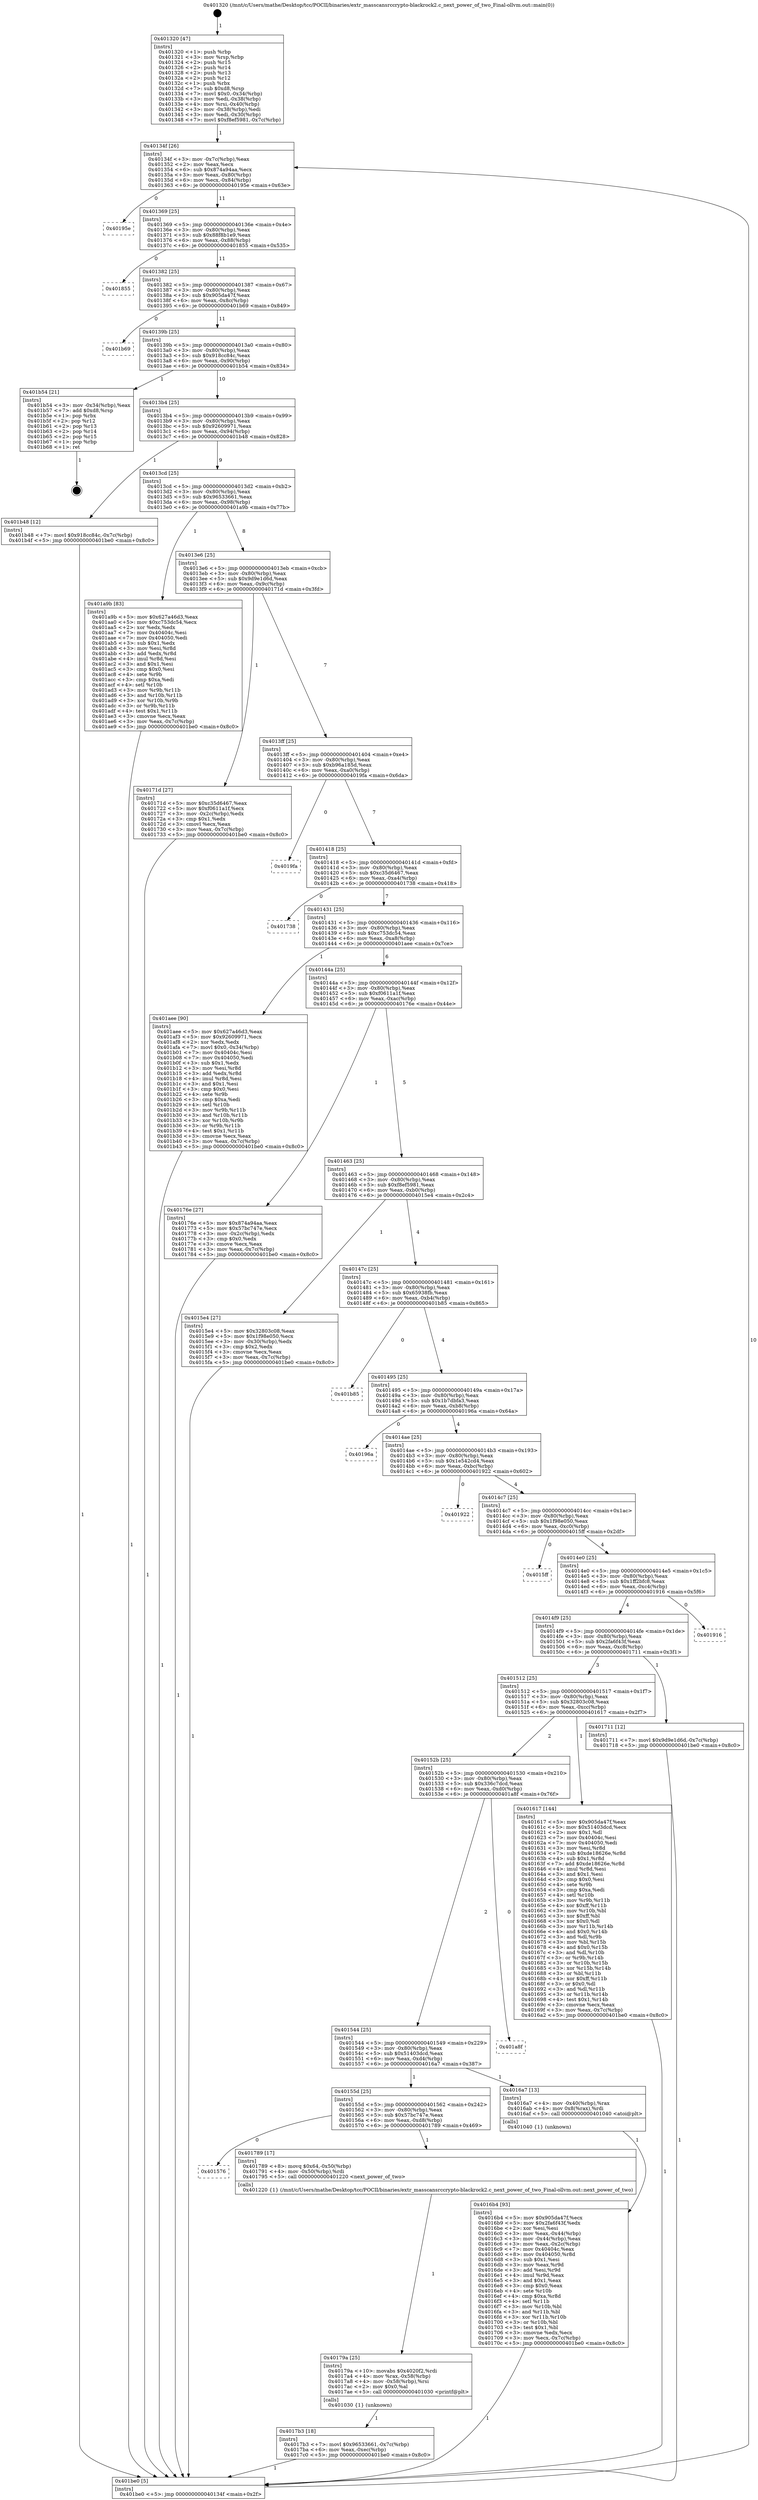 digraph "0x401320" {
  label = "0x401320 (/mnt/c/Users/mathe/Desktop/tcc/POCII/binaries/extr_masscansrccrypto-blackrock2.c_next_power_of_two_Final-ollvm.out::main(0))"
  labelloc = "t"
  node[shape=record]

  Entry [label="",width=0.3,height=0.3,shape=circle,fillcolor=black,style=filled]
  "0x40134f" [label="{
     0x40134f [26]\l
     | [instrs]\l
     &nbsp;&nbsp;0x40134f \<+3\>: mov -0x7c(%rbp),%eax\l
     &nbsp;&nbsp;0x401352 \<+2\>: mov %eax,%ecx\l
     &nbsp;&nbsp;0x401354 \<+6\>: sub $0x874a94aa,%ecx\l
     &nbsp;&nbsp;0x40135a \<+3\>: mov %eax,-0x80(%rbp)\l
     &nbsp;&nbsp;0x40135d \<+6\>: mov %ecx,-0x84(%rbp)\l
     &nbsp;&nbsp;0x401363 \<+6\>: je 000000000040195e \<main+0x63e\>\l
  }"]
  "0x40195e" [label="{
     0x40195e\l
  }", style=dashed]
  "0x401369" [label="{
     0x401369 [25]\l
     | [instrs]\l
     &nbsp;&nbsp;0x401369 \<+5\>: jmp 000000000040136e \<main+0x4e\>\l
     &nbsp;&nbsp;0x40136e \<+3\>: mov -0x80(%rbp),%eax\l
     &nbsp;&nbsp;0x401371 \<+5\>: sub $0x88f8b1e9,%eax\l
     &nbsp;&nbsp;0x401376 \<+6\>: mov %eax,-0x88(%rbp)\l
     &nbsp;&nbsp;0x40137c \<+6\>: je 0000000000401855 \<main+0x535\>\l
  }"]
  Exit [label="",width=0.3,height=0.3,shape=circle,fillcolor=black,style=filled,peripheries=2]
  "0x401855" [label="{
     0x401855\l
  }", style=dashed]
  "0x401382" [label="{
     0x401382 [25]\l
     | [instrs]\l
     &nbsp;&nbsp;0x401382 \<+5\>: jmp 0000000000401387 \<main+0x67\>\l
     &nbsp;&nbsp;0x401387 \<+3\>: mov -0x80(%rbp),%eax\l
     &nbsp;&nbsp;0x40138a \<+5\>: sub $0x905da47f,%eax\l
     &nbsp;&nbsp;0x40138f \<+6\>: mov %eax,-0x8c(%rbp)\l
     &nbsp;&nbsp;0x401395 \<+6\>: je 0000000000401b69 \<main+0x849\>\l
  }"]
  "0x4017b3" [label="{
     0x4017b3 [18]\l
     | [instrs]\l
     &nbsp;&nbsp;0x4017b3 \<+7\>: movl $0x96533661,-0x7c(%rbp)\l
     &nbsp;&nbsp;0x4017ba \<+6\>: mov %eax,-0xec(%rbp)\l
     &nbsp;&nbsp;0x4017c0 \<+5\>: jmp 0000000000401be0 \<main+0x8c0\>\l
  }"]
  "0x401b69" [label="{
     0x401b69\l
  }", style=dashed]
  "0x40139b" [label="{
     0x40139b [25]\l
     | [instrs]\l
     &nbsp;&nbsp;0x40139b \<+5\>: jmp 00000000004013a0 \<main+0x80\>\l
     &nbsp;&nbsp;0x4013a0 \<+3\>: mov -0x80(%rbp),%eax\l
     &nbsp;&nbsp;0x4013a3 \<+5\>: sub $0x918cc84c,%eax\l
     &nbsp;&nbsp;0x4013a8 \<+6\>: mov %eax,-0x90(%rbp)\l
     &nbsp;&nbsp;0x4013ae \<+6\>: je 0000000000401b54 \<main+0x834\>\l
  }"]
  "0x40179a" [label="{
     0x40179a [25]\l
     | [instrs]\l
     &nbsp;&nbsp;0x40179a \<+10\>: movabs $0x4020f2,%rdi\l
     &nbsp;&nbsp;0x4017a4 \<+4\>: mov %rax,-0x58(%rbp)\l
     &nbsp;&nbsp;0x4017a8 \<+4\>: mov -0x58(%rbp),%rsi\l
     &nbsp;&nbsp;0x4017ac \<+2\>: mov $0x0,%al\l
     &nbsp;&nbsp;0x4017ae \<+5\>: call 0000000000401030 \<printf@plt\>\l
     | [calls]\l
     &nbsp;&nbsp;0x401030 \{1\} (unknown)\l
  }"]
  "0x401b54" [label="{
     0x401b54 [21]\l
     | [instrs]\l
     &nbsp;&nbsp;0x401b54 \<+3\>: mov -0x34(%rbp),%eax\l
     &nbsp;&nbsp;0x401b57 \<+7\>: add $0xd8,%rsp\l
     &nbsp;&nbsp;0x401b5e \<+1\>: pop %rbx\l
     &nbsp;&nbsp;0x401b5f \<+2\>: pop %r12\l
     &nbsp;&nbsp;0x401b61 \<+2\>: pop %r13\l
     &nbsp;&nbsp;0x401b63 \<+2\>: pop %r14\l
     &nbsp;&nbsp;0x401b65 \<+2\>: pop %r15\l
     &nbsp;&nbsp;0x401b67 \<+1\>: pop %rbp\l
     &nbsp;&nbsp;0x401b68 \<+1\>: ret\l
  }"]
  "0x4013b4" [label="{
     0x4013b4 [25]\l
     | [instrs]\l
     &nbsp;&nbsp;0x4013b4 \<+5\>: jmp 00000000004013b9 \<main+0x99\>\l
     &nbsp;&nbsp;0x4013b9 \<+3\>: mov -0x80(%rbp),%eax\l
     &nbsp;&nbsp;0x4013bc \<+5\>: sub $0x92609971,%eax\l
     &nbsp;&nbsp;0x4013c1 \<+6\>: mov %eax,-0x94(%rbp)\l
     &nbsp;&nbsp;0x4013c7 \<+6\>: je 0000000000401b48 \<main+0x828\>\l
  }"]
  "0x401576" [label="{
     0x401576\l
  }", style=dashed]
  "0x401b48" [label="{
     0x401b48 [12]\l
     | [instrs]\l
     &nbsp;&nbsp;0x401b48 \<+7\>: movl $0x918cc84c,-0x7c(%rbp)\l
     &nbsp;&nbsp;0x401b4f \<+5\>: jmp 0000000000401be0 \<main+0x8c0\>\l
  }"]
  "0x4013cd" [label="{
     0x4013cd [25]\l
     | [instrs]\l
     &nbsp;&nbsp;0x4013cd \<+5\>: jmp 00000000004013d2 \<main+0xb2\>\l
     &nbsp;&nbsp;0x4013d2 \<+3\>: mov -0x80(%rbp),%eax\l
     &nbsp;&nbsp;0x4013d5 \<+5\>: sub $0x96533661,%eax\l
     &nbsp;&nbsp;0x4013da \<+6\>: mov %eax,-0x98(%rbp)\l
     &nbsp;&nbsp;0x4013e0 \<+6\>: je 0000000000401a9b \<main+0x77b\>\l
  }"]
  "0x401789" [label="{
     0x401789 [17]\l
     | [instrs]\l
     &nbsp;&nbsp;0x401789 \<+8\>: movq $0x64,-0x50(%rbp)\l
     &nbsp;&nbsp;0x401791 \<+4\>: mov -0x50(%rbp),%rdi\l
     &nbsp;&nbsp;0x401795 \<+5\>: call 0000000000401220 \<next_power_of_two\>\l
     | [calls]\l
     &nbsp;&nbsp;0x401220 \{1\} (/mnt/c/Users/mathe/Desktop/tcc/POCII/binaries/extr_masscansrccrypto-blackrock2.c_next_power_of_two_Final-ollvm.out::next_power_of_two)\l
  }"]
  "0x401a9b" [label="{
     0x401a9b [83]\l
     | [instrs]\l
     &nbsp;&nbsp;0x401a9b \<+5\>: mov $0x627a46d3,%eax\l
     &nbsp;&nbsp;0x401aa0 \<+5\>: mov $0xc753dc54,%ecx\l
     &nbsp;&nbsp;0x401aa5 \<+2\>: xor %edx,%edx\l
     &nbsp;&nbsp;0x401aa7 \<+7\>: mov 0x40404c,%esi\l
     &nbsp;&nbsp;0x401aae \<+7\>: mov 0x404050,%edi\l
     &nbsp;&nbsp;0x401ab5 \<+3\>: sub $0x1,%edx\l
     &nbsp;&nbsp;0x401ab8 \<+3\>: mov %esi,%r8d\l
     &nbsp;&nbsp;0x401abb \<+3\>: add %edx,%r8d\l
     &nbsp;&nbsp;0x401abe \<+4\>: imul %r8d,%esi\l
     &nbsp;&nbsp;0x401ac2 \<+3\>: and $0x1,%esi\l
     &nbsp;&nbsp;0x401ac5 \<+3\>: cmp $0x0,%esi\l
     &nbsp;&nbsp;0x401ac8 \<+4\>: sete %r9b\l
     &nbsp;&nbsp;0x401acc \<+3\>: cmp $0xa,%edi\l
     &nbsp;&nbsp;0x401acf \<+4\>: setl %r10b\l
     &nbsp;&nbsp;0x401ad3 \<+3\>: mov %r9b,%r11b\l
     &nbsp;&nbsp;0x401ad6 \<+3\>: and %r10b,%r11b\l
     &nbsp;&nbsp;0x401ad9 \<+3\>: xor %r10b,%r9b\l
     &nbsp;&nbsp;0x401adc \<+3\>: or %r9b,%r11b\l
     &nbsp;&nbsp;0x401adf \<+4\>: test $0x1,%r11b\l
     &nbsp;&nbsp;0x401ae3 \<+3\>: cmovne %ecx,%eax\l
     &nbsp;&nbsp;0x401ae6 \<+3\>: mov %eax,-0x7c(%rbp)\l
     &nbsp;&nbsp;0x401ae9 \<+5\>: jmp 0000000000401be0 \<main+0x8c0\>\l
  }"]
  "0x4013e6" [label="{
     0x4013e6 [25]\l
     | [instrs]\l
     &nbsp;&nbsp;0x4013e6 \<+5\>: jmp 00000000004013eb \<main+0xcb\>\l
     &nbsp;&nbsp;0x4013eb \<+3\>: mov -0x80(%rbp),%eax\l
     &nbsp;&nbsp;0x4013ee \<+5\>: sub $0x9d9e1d6d,%eax\l
     &nbsp;&nbsp;0x4013f3 \<+6\>: mov %eax,-0x9c(%rbp)\l
     &nbsp;&nbsp;0x4013f9 \<+6\>: je 000000000040171d \<main+0x3fd\>\l
  }"]
  "0x4016b4" [label="{
     0x4016b4 [93]\l
     | [instrs]\l
     &nbsp;&nbsp;0x4016b4 \<+5\>: mov $0x905da47f,%ecx\l
     &nbsp;&nbsp;0x4016b9 \<+5\>: mov $0x2fa6f43f,%edx\l
     &nbsp;&nbsp;0x4016be \<+2\>: xor %esi,%esi\l
     &nbsp;&nbsp;0x4016c0 \<+3\>: mov %eax,-0x44(%rbp)\l
     &nbsp;&nbsp;0x4016c3 \<+3\>: mov -0x44(%rbp),%eax\l
     &nbsp;&nbsp;0x4016c6 \<+3\>: mov %eax,-0x2c(%rbp)\l
     &nbsp;&nbsp;0x4016c9 \<+7\>: mov 0x40404c,%eax\l
     &nbsp;&nbsp;0x4016d0 \<+8\>: mov 0x404050,%r8d\l
     &nbsp;&nbsp;0x4016d8 \<+3\>: sub $0x1,%esi\l
     &nbsp;&nbsp;0x4016db \<+3\>: mov %eax,%r9d\l
     &nbsp;&nbsp;0x4016de \<+3\>: add %esi,%r9d\l
     &nbsp;&nbsp;0x4016e1 \<+4\>: imul %r9d,%eax\l
     &nbsp;&nbsp;0x4016e5 \<+3\>: and $0x1,%eax\l
     &nbsp;&nbsp;0x4016e8 \<+3\>: cmp $0x0,%eax\l
     &nbsp;&nbsp;0x4016eb \<+4\>: sete %r10b\l
     &nbsp;&nbsp;0x4016ef \<+4\>: cmp $0xa,%r8d\l
     &nbsp;&nbsp;0x4016f3 \<+4\>: setl %r11b\l
     &nbsp;&nbsp;0x4016f7 \<+3\>: mov %r10b,%bl\l
     &nbsp;&nbsp;0x4016fa \<+3\>: and %r11b,%bl\l
     &nbsp;&nbsp;0x4016fd \<+3\>: xor %r11b,%r10b\l
     &nbsp;&nbsp;0x401700 \<+3\>: or %r10b,%bl\l
     &nbsp;&nbsp;0x401703 \<+3\>: test $0x1,%bl\l
     &nbsp;&nbsp;0x401706 \<+3\>: cmovne %edx,%ecx\l
     &nbsp;&nbsp;0x401709 \<+3\>: mov %ecx,-0x7c(%rbp)\l
     &nbsp;&nbsp;0x40170c \<+5\>: jmp 0000000000401be0 \<main+0x8c0\>\l
  }"]
  "0x40171d" [label="{
     0x40171d [27]\l
     | [instrs]\l
     &nbsp;&nbsp;0x40171d \<+5\>: mov $0xc35d6467,%eax\l
     &nbsp;&nbsp;0x401722 \<+5\>: mov $0xf0611a1f,%ecx\l
     &nbsp;&nbsp;0x401727 \<+3\>: mov -0x2c(%rbp),%edx\l
     &nbsp;&nbsp;0x40172a \<+3\>: cmp $0x1,%edx\l
     &nbsp;&nbsp;0x40172d \<+3\>: cmovl %ecx,%eax\l
     &nbsp;&nbsp;0x401730 \<+3\>: mov %eax,-0x7c(%rbp)\l
     &nbsp;&nbsp;0x401733 \<+5\>: jmp 0000000000401be0 \<main+0x8c0\>\l
  }"]
  "0x4013ff" [label="{
     0x4013ff [25]\l
     | [instrs]\l
     &nbsp;&nbsp;0x4013ff \<+5\>: jmp 0000000000401404 \<main+0xe4\>\l
     &nbsp;&nbsp;0x401404 \<+3\>: mov -0x80(%rbp),%eax\l
     &nbsp;&nbsp;0x401407 \<+5\>: sub $0xb96a185d,%eax\l
     &nbsp;&nbsp;0x40140c \<+6\>: mov %eax,-0xa0(%rbp)\l
     &nbsp;&nbsp;0x401412 \<+6\>: je 00000000004019fa \<main+0x6da\>\l
  }"]
  "0x40155d" [label="{
     0x40155d [25]\l
     | [instrs]\l
     &nbsp;&nbsp;0x40155d \<+5\>: jmp 0000000000401562 \<main+0x242\>\l
     &nbsp;&nbsp;0x401562 \<+3\>: mov -0x80(%rbp),%eax\l
     &nbsp;&nbsp;0x401565 \<+5\>: sub $0x57bc747e,%eax\l
     &nbsp;&nbsp;0x40156a \<+6\>: mov %eax,-0xd8(%rbp)\l
     &nbsp;&nbsp;0x401570 \<+6\>: je 0000000000401789 \<main+0x469\>\l
  }"]
  "0x4019fa" [label="{
     0x4019fa\l
  }", style=dashed]
  "0x401418" [label="{
     0x401418 [25]\l
     | [instrs]\l
     &nbsp;&nbsp;0x401418 \<+5\>: jmp 000000000040141d \<main+0xfd\>\l
     &nbsp;&nbsp;0x40141d \<+3\>: mov -0x80(%rbp),%eax\l
     &nbsp;&nbsp;0x401420 \<+5\>: sub $0xc35d6467,%eax\l
     &nbsp;&nbsp;0x401425 \<+6\>: mov %eax,-0xa4(%rbp)\l
     &nbsp;&nbsp;0x40142b \<+6\>: je 0000000000401738 \<main+0x418\>\l
  }"]
  "0x4016a7" [label="{
     0x4016a7 [13]\l
     | [instrs]\l
     &nbsp;&nbsp;0x4016a7 \<+4\>: mov -0x40(%rbp),%rax\l
     &nbsp;&nbsp;0x4016ab \<+4\>: mov 0x8(%rax),%rdi\l
     &nbsp;&nbsp;0x4016af \<+5\>: call 0000000000401040 \<atoi@plt\>\l
     | [calls]\l
     &nbsp;&nbsp;0x401040 \{1\} (unknown)\l
  }"]
  "0x401738" [label="{
     0x401738\l
  }", style=dashed]
  "0x401431" [label="{
     0x401431 [25]\l
     | [instrs]\l
     &nbsp;&nbsp;0x401431 \<+5\>: jmp 0000000000401436 \<main+0x116\>\l
     &nbsp;&nbsp;0x401436 \<+3\>: mov -0x80(%rbp),%eax\l
     &nbsp;&nbsp;0x401439 \<+5\>: sub $0xc753dc54,%eax\l
     &nbsp;&nbsp;0x40143e \<+6\>: mov %eax,-0xa8(%rbp)\l
     &nbsp;&nbsp;0x401444 \<+6\>: je 0000000000401aee \<main+0x7ce\>\l
  }"]
  "0x401544" [label="{
     0x401544 [25]\l
     | [instrs]\l
     &nbsp;&nbsp;0x401544 \<+5\>: jmp 0000000000401549 \<main+0x229\>\l
     &nbsp;&nbsp;0x401549 \<+3\>: mov -0x80(%rbp),%eax\l
     &nbsp;&nbsp;0x40154c \<+5\>: sub $0x51403dcd,%eax\l
     &nbsp;&nbsp;0x401551 \<+6\>: mov %eax,-0xd4(%rbp)\l
     &nbsp;&nbsp;0x401557 \<+6\>: je 00000000004016a7 \<main+0x387\>\l
  }"]
  "0x401aee" [label="{
     0x401aee [90]\l
     | [instrs]\l
     &nbsp;&nbsp;0x401aee \<+5\>: mov $0x627a46d3,%eax\l
     &nbsp;&nbsp;0x401af3 \<+5\>: mov $0x92609971,%ecx\l
     &nbsp;&nbsp;0x401af8 \<+2\>: xor %edx,%edx\l
     &nbsp;&nbsp;0x401afa \<+7\>: movl $0x0,-0x34(%rbp)\l
     &nbsp;&nbsp;0x401b01 \<+7\>: mov 0x40404c,%esi\l
     &nbsp;&nbsp;0x401b08 \<+7\>: mov 0x404050,%edi\l
     &nbsp;&nbsp;0x401b0f \<+3\>: sub $0x1,%edx\l
     &nbsp;&nbsp;0x401b12 \<+3\>: mov %esi,%r8d\l
     &nbsp;&nbsp;0x401b15 \<+3\>: add %edx,%r8d\l
     &nbsp;&nbsp;0x401b18 \<+4\>: imul %r8d,%esi\l
     &nbsp;&nbsp;0x401b1c \<+3\>: and $0x1,%esi\l
     &nbsp;&nbsp;0x401b1f \<+3\>: cmp $0x0,%esi\l
     &nbsp;&nbsp;0x401b22 \<+4\>: sete %r9b\l
     &nbsp;&nbsp;0x401b26 \<+3\>: cmp $0xa,%edi\l
     &nbsp;&nbsp;0x401b29 \<+4\>: setl %r10b\l
     &nbsp;&nbsp;0x401b2d \<+3\>: mov %r9b,%r11b\l
     &nbsp;&nbsp;0x401b30 \<+3\>: and %r10b,%r11b\l
     &nbsp;&nbsp;0x401b33 \<+3\>: xor %r10b,%r9b\l
     &nbsp;&nbsp;0x401b36 \<+3\>: or %r9b,%r11b\l
     &nbsp;&nbsp;0x401b39 \<+4\>: test $0x1,%r11b\l
     &nbsp;&nbsp;0x401b3d \<+3\>: cmovne %ecx,%eax\l
     &nbsp;&nbsp;0x401b40 \<+3\>: mov %eax,-0x7c(%rbp)\l
     &nbsp;&nbsp;0x401b43 \<+5\>: jmp 0000000000401be0 \<main+0x8c0\>\l
  }"]
  "0x40144a" [label="{
     0x40144a [25]\l
     | [instrs]\l
     &nbsp;&nbsp;0x40144a \<+5\>: jmp 000000000040144f \<main+0x12f\>\l
     &nbsp;&nbsp;0x40144f \<+3\>: mov -0x80(%rbp),%eax\l
     &nbsp;&nbsp;0x401452 \<+5\>: sub $0xf0611a1f,%eax\l
     &nbsp;&nbsp;0x401457 \<+6\>: mov %eax,-0xac(%rbp)\l
     &nbsp;&nbsp;0x40145d \<+6\>: je 000000000040176e \<main+0x44e\>\l
  }"]
  "0x401a8f" [label="{
     0x401a8f\l
  }", style=dashed]
  "0x40176e" [label="{
     0x40176e [27]\l
     | [instrs]\l
     &nbsp;&nbsp;0x40176e \<+5\>: mov $0x874a94aa,%eax\l
     &nbsp;&nbsp;0x401773 \<+5\>: mov $0x57bc747e,%ecx\l
     &nbsp;&nbsp;0x401778 \<+3\>: mov -0x2c(%rbp),%edx\l
     &nbsp;&nbsp;0x40177b \<+3\>: cmp $0x0,%edx\l
     &nbsp;&nbsp;0x40177e \<+3\>: cmove %ecx,%eax\l
     &nbsp;&nbsp;0x401781 \<+3\>: mov %eax,-0x7c(%rbp)\l
     &nbsp;&nbsp;0x401784 \<+5\>: jmp 0000000000401be0 \<main+0x8c0\>\l
  }"]
  "0x401463" [label="{
     0x401463 [25]\l
     | [instrs]\l
     &nbsp;&nbsp;0x401463 \<+5\>: jmp 0000000000401468 \<main+0x148\>\l
     &nbsp;&nbsp;0x401468 \<+3\>: mov -0x80(%rbp),%eax\l
     &nbsp;&nbsp;0x40146b \<+5\>: sub $0xf8ef5981,%eax\l
     &nbsp;&nbsp;0x401470 \<+6\>: mov %eax,-0xb0(%rbp)\l
     &nbsp;&nbsp;0x401476 \<+6\>: je 00000000004015e4 \<main+0x2c4\>\l
  }"]
  "0x40152b" [label="{
     0x40152b [25]\l
     | [instrs]\l
     &nbsp;&nbsp;0x40152b \<+5\>: jmp 0000000000401530 \<main+0x210\>\l
     &nbsp;&nbsp;0x401530 \<+3\>: mov -0x80(%rbp),%eax\l
     &nbsp;&nbsp;0x401533 \<+5\>: sub $0x336c7dcd,%eax\l
     &nbsp;&nbsp;0x401538 \<+6\>: mov %eax,-0xd0(%rbp)\l
     &nbsp;&nbsp;0x40153e \<+6\>: je 0000000000401a8f \<main+0x76f\>\l
  }"]
  "0x4015e4" [label="{
     0x4015e4 [27]\l
     | [instrs]\l
     &nbsp;&nbsp;0x4015e4 \<+5\>: mov $0x32803c08,%eax\l
     &nbsp;&nbsp;0x4015e9 \<+5\>: mov $0x1f98e050,%ecx\l
     &nbsp;&nbsp;0x4015ee \<+3\>: mov -0x30(%rbp),%edx\l
     &nbsp;&nbsp;0x4015f1 \<+3\>: cmp $0x2,%edx\l
     &nbsp;&nbsp;0x4015f4 \<+3\>: cmovne %ecx,%eax\l
     &nbsp;&nbsp;0x4015f7 \<+3\>: mov %eax,-0x7c(%rbp)\l
     &nbsp;&nbsp;0x4015fa \<+5\>: jmp 0000000000401be0 \<main+0x8c0\>\l
  }"]
  "0x40147c" [label="{
     0x40147c [25]\l
     | [instrs]\l
     &nbsp;&nbsp;0x40147c \<+5\>: jmp 0000000000401481 \<main+0x161\>\l
     &nbsp;&nbsp;0x401481 \<+3\>: mov -0x80(%rbp),%eax\l
     &nbsp;&nbsp;0x401484 \<+5\>: sub $0x65938fb,%eax\l
     &nbsp;&nbsp;0x401489 \<+6\>: mov %eax,-0xb4(%rbp)\l
     &nbsp;&nbsp;0x40148f \<+6\>: je 0000000000401b85 \<main+0x865\>\l
  }"]
  "0x401be0" [label="{
     0x401be0 [5]\l
     | [instrs]\l
     &nbsp;&nbsp;0x401be0 \<+5\>: jmp 000000000040134f \<main+0x2f\>\l
  }"]
  "0x401320" [label="{
     0x401320 [47]\l
     | [instrs]\l
     &nbsp;&nbsp;0x401320 \<+1\>: push %rbp\l
     &nbsp;&nbsp;0x401321 \<+3\>: mov %rsp,%rbp\l
     &nbsp;&nbsp;0x401324 \<+2\>: push %r15\l
     &nbsp;&nbsp;0x401326 \<+2\>: push %r14\l
     &nbsp;&nbsp;0x401328 \<+2\>: push %r13\l
     &nbsp;&nbsp;0x40132a \<+2\>: push %r12\l
     &nbsp;&nbsp;0x40132c \<+1\>: push %rbx\l
     &nbsp;&nbsp;0x40132d \<+7\>: sub $0xd8,%rsp\l
     &nbsp;&nbsp;0x401334 \<+7\>: movl $0x0,-0x34(%rbp)\l
     &nbsp;&nbsp;0x40133b \<+3\>: mov %edi,-0x38(%rbp)\l
     &nbsp;&nbsp;0x40133e \<+4\>: mov %rsi,-0x40(%rbp)\l
     &nbsp;&nbsp;0x401342 \<+3\>: mov -0x38(%rbp),%edi\l
     &nbsp;&nbsp;0x401345 \<+3\>: mov %edi,-0x30(%rbp)\l
     &nbsp;&nbsp;0x401348 \<+7\>: movl $0xf8ef5981,-0x7c(%rbp)\l
  }"]
  "0x401617" [label="{
     0x401617 [144]\l
     | [instrs]\l
     &nbsp;&nbsp;0x401617 \<+5\>: mov $0x905da47f,%eax\l
     &nbsp;&nbsp;0x40161c \<+5\>: mov $0x51403dcd,%ecx\l
     &nbsp;&nbsp;0x401621 \<+2\>: mov $0x1,%dl\l
     &nbsp;&nbsp;0x401623 \<+7\>: mov 0x40404c,%esi\l
     &nbsp;&nbsp;0x40162a \<+7\>: mov 0x404050,%edi\l
     &nbsp;&nbsp;0x401631 \<+3\>: mov %esi,%r8d\l
     &nbsp;&nbsp;0x401634 \<+7\>: sub $0xde18626e,%r8d\l
     &nbsp;&nbsp;0x40163b \<+4\>: sub $0x1,%r8d\l
     &nbsp;&nbsp;0x40163f \<+7\>: add $0xde18626e,%r8d\l
     &nbsp;&nbsp;0x401646 \<+4\>: imul %r8d,%esi\l
     &nbsp;&nbsp;0x40164a \<+3\>: and $0x1,%esi\l
     &nbsp;&nbsp;0x40164d \<+3\>: cmp $0x0,%esi\l
     &nbsp;&nbsp;0x401650 \<+4\>: sete %r9b\l
     &nbsp;&nbsp;0x401654 \<+3\>: cmp $0xa,%edi\l
     &nbsp;&nbsp;0x401657 \<+4\>: setl %r10b\l
     &nbsp;&nbsp;0x40165b \<+3\>: mov %r9b,%r11b\l
     &nbsp;&nbsp;0x40165e \<+4\>: xor $0xff,%r11b\l
     &nbsp;&nbsp;0x401662 \<+3\>: mov %r10b,%bl\l
     &nbsp;&nbsp;0x401665 \<+3\>: xor $0xff,%bl\l
     &nbsp;&nbsp;0x401668 \<+3\>: xor $0x0,%dl\l
     &nbsp;&nbsp;0x40166b \<+3\>: mov %r11b,%r14b\l
     &nbsp;&nbsp;0x40166e \<+4\>: and $0x0,%r14b\l
     &nbsp;&nbsp;0x401672 \<+3\>: and %dl,%r9b\l
     &nbsp;&nbsp;0x401675 \<+3\>: mov %bl,%r15b\l
     &nbsp;&nbsp;0x401678 \<+4\>: and $0x0,%r15b\l
     &nbsp;&nbsp;0x40167c \<+3\>: and %dl,%r10b\l
     &nbsp;&nbsp;0x40167f \<+3\>: or %r9b,%r14b\l
     &nbsp;&nbsp;0x401682 \<+3\>: or %r10b,%r15b\l
     &nbsp;&nbsp;0x401685 \<+3\>: xor %r15b,%r14b\l
     &nbsp;&nbsp;0x401688 \<+3\>: or %bl,%r11b\l
     &nbsp;&nbsp;0x40168b \<+4\>: xor $0xff,%r11b\l
     &nbsp;&nbsp;0x40168f \<+3\>: or $0x0,%dl\l
     &nbsp;&nbsp;0x401692 \<+3\>: and %dl,%r11b\l
     &nbsp;&nbsp;0x401695 \<+3\>: or %r11b,%r14b\l
     &nbsp;&nbsp;0x401698 \<+4\>: test $0x1,%r14b\l
     &nbsp;&nbsp;0x40169c \<+3\>: cmovne %ecx,%eax\l
     &nbsp;&nbsp;0x40169f \<+3\>: mov %eax,-0x7c(%rbp)\l
     &nbsp;&nbsp;0x4016a2 \<+5\>: jmp 0000000000401be0 \<main+0x8c0\>\l
  }"]
  "0x401b85" [label="{
     0x401b85\l
  }", style=dashed]
  "0x401495" [label="{
     0x401495 [25]\l
     | [instrs]\l
     &nbsp;&nbsp;0x401495 \<+5\>: jmp 000000000040149a \<main+0x17a\>\l
     &nbsp;&nbsp;0x40149a \<+3\>: mov -0x80(%rbp),%eax\l
     &nbsp;&nbsp;0x40149d \<+5\>: sub $0x1b7dbfa3,%eax\l
     &nbsp;&nbsp;0x4014a2 \<+6\>: mov %eax,-0xb8(%rbp)\l
     &nbsp;&nbsp;0x4014a8 \<+6\>: je 000000000040196a \<main+0x64a\>\l
  }"]
  "0x401512" [label="{
     0x401512 [25]\l
     | [instrs]\l
     &nbsp;&nbsp;0x401512 \<+5\>: jmp 0000000000401517 \<main+0x1f7\>\l
     &nbsp;&nbsp;0x401517 \<+3\>: mov -0x80(%rbp),%eax\l
     &nbsp;&nbsp;0x40151a \<+5\>: sub $0x32803c08,%eax\l
     &nbsp;&nbsp;0x40151f \<+6\>: mov %eax,-0xcc(%rbp)\l
     &nbsp;&nbsp;0x401525 \<+6\>: je 0000000000401617 \<main+0x2f7\>\l
  }"]
  "0x40196a" [label="{
     0x40196a\l
  }", style=dashed]
  "0x4014ae" [label="{
     0x4014ae [25]\l
     | [instrs]\l
     &nbsp;&nbsp;0x4014ae \<+5\>: jmp 00000000004014b3 \<main+0x193\>\l
     &nbsp;&nbsp;0x4014b3 \<+3\>: mov -0x80(%rbp),%eax\l
     &nbsp;&nbsp;0x4014b6 \<+5\>: sub $0x1e542cd4,%eax\l
     &nbsp;&nbsp;0x4014bb \<+6\>: mov %eax,-0xbc(%rbp)\l
     &nbsp;&nbsp;0x4014c1 \<+6\>: je 0000000000401922 \<main+0x602\>\l
  }"]
  "0x401711" [label="{
     0x401711 [12]\l
     | [instrs]\l
     &nbsp;&nbsp;0x401711 \<+7\>: movl $0x9d9e1d6d,-0x7c(%rbp)\l
     &nbsp;&nbsp;0x401718 \<+5\>: jmp 0000000000401be0 \<main+0x8c0\>\l
  }"]
  "0x401922" [label="{
     0x401922\l
  }", style=dashed]
  "0x4014c7" [label="{
     0x4014c7 [25]\l
     | [instrs]\l
     &nbsp;&nbsp;0x4014c7 \<+5\>: jmp 00000000004014cc \<main+0x1ac\>\l
     &nbsp;&nbsp;0x4014cc \<+3\>: mov -0x80(%rbp),%eax\l
     &nbsp;&nbsp;0x4014cf \<+5\>: sub $0x1f98e050,%eax\l
     &nbsp;&nbsp;0x4014d4 \<+6\>: mov %eax,-0xc0(%rbp)\l
     &nbsp;&nbsp;0x4014da \<+6\>: je 00000000004015ff \<main+0x2df\>\l
  }"]
  "0x4014f9" [label="{
     0x4014f9 [25]\l
     | [instrs]\l
     &nbsp;&nbsp;0x4014f9 \<+5\>: jmp 00000000004014fe \<main+0x1de\>\l
     &nbsp;&nbsp;0x4014fe \<+3\>: mov -0x80(%rbp),%eax\l
     &nbsp;&nbsp;0x401501 \<+5\>: sub $0x2fa6f43f,%eax\l
     &nbsp;&nbsp;0x401506 \<+6\>: mov %eax,-0xc8(%rbp)\l
     &nbsp;&nbsp;0x40150c \<+6\>: je 0000000000401711 \<main+0x3f1\>\l
  }"]
  "0x4015ff" [label="{
     0x4015ff\l
  }", style=dashed]
  "0x4014e0" [label="{
     0x4014e0 [25]\l
     | [instrs]\l
     &nbsp;&nbsp;0x4014e0 \<+5\>: jmp 00000000004014e5 \<main+0x1c5\>\l
     &nbsp;&nbsp;0x4014e5 \<+3\>: mov -0x80(%rbp),%eax\l
     &nbsp;&nbsp;0x4014e8 \<+5\>: sub $0x1ff2bfc8,%eax\l
     &nbsp;&nbsp;0x4014ed \<+6\>: mov %eax,-0xc4(%rbp)\l
     &nbsp;&nbsp;0x4014f3 \<+6\>: je 0000000000401916 \<main+0x5f6\>\l
  }"]
  "0x401916" [label="{
     0x401916\l
  }", style=dashed]
  Entry -> "0x401320" [label=" 1"]
  "0x40134f" -> "0x40195e" [label=" 0"]
  "0x40134f" -> "0x401369" [label=" 11"]
  "0x401b54" -> Exit [label=" 1"]
  "0x401369" -> "0x401855" [label=" 0"]
  "0x401369" -> "0x401382" [label=" 11"]
  "0x401b48" -> "0x401be0" [label=" 1"]
  "0x401382" -> "0x401b69" [label=" 0"]
  "0x401382" -> "0x40139b" [label=" 11"]
  "0x401aee" -> "0x401be0" [label=" 1"]
  "0x40139b" -> "0x401b54" [label=" 1"]
  "0x40139b" -> "0x4013b4" [label=" 10"]
  "0x401a9b" -> "0x401be0" [label=" 1"]
  "0x4013b4" -> "0x401b48" [label=" 1"]
  "0x4013b4" -> "0x4013cd" [label=" 9"]
  "0x4017b3" -> "0x401be0" [label=" 1"]
  "0x4013cd" -> "0x401a9b" [label=" 1"]
  "0x4013cd" -> "0x4013e6" [label=" 8"]
  "0x40179a" -> "0x4017b3" [label=" 1"]
  "0x4013e6" -> "0x40171d" [label=" 1"]
  "0x4013e6" -> "0x4013ff" [label=" 7"]
  "0x40155d" -> "0x401576" [label=" 0"]
  "0x4013ff" -> "0x4019fa" [label=" 0"]
  "0x4013ff" -> "0x401418" [label=" 7"]
  "0x40155d" -> "0x401789" [label=" 1"]
  "0x401418" -> "0x401738" [label=" 0"]
  "0x401418" -> "0x401431" [label=" 7"]
  "0x401789" -> "0x40179a" [label=" 1"]
  "0x401431" -> "0x401aee" [label=" 1"]
  "0x401431" -> "0x40144a" [label=" 6"]
  "0x40171d" -> "0x401be0" [label=" 1"]
  "0x40144a" -> "0x40176e" [label=" 1"]
  "0x40144a" -> "0x401463" [label=" 5"]
  "0x401711" -> "0x401be0" [label=" 1"]
  "0x401463" -> "0x4015e4" [label=" 1"]
  "0x401463" -> "0x40147c" [label=" 4"]
  "0x4015e4" -> "0x401be0" [label=" 1"]
  "0x401320" -> "0x40134f" [label=" 1"]
  "0x401be0" -> "0x40134f" [label=" 10"]
  "0x4016a7" -> "0x4016b4" [label=" 1"]
  "0x40147c" -> "0x401b85" [label=" 0"]
  "0x40147c" -> "0x401495" [label=" 4"]
  "0x401544" -> "0x40155d" [label=" 1"]
  "0x401495" -> "0x40196a" [label=" 0"]
  "0x401495" -> "0x4014ae" [label=" 4"]
  "0x40176e" -> "0x401be0" [label=" 1"]
  "0x4014ae" -> "0x401922" [label=" 0"]
  "0x4014ae" -> "0x4014c7" [label=" 4"]
  "0x40152b" -> "0x401544" [label=" 2"]
  "0x4014c7" -> "0x4015ff" [label=" 0"]
  "0x4014c7" -> "0x4014e0" [label=" 4"]
  "0x4016b4" -> "0x401be0" [label=" 1"]
  "0x4014e0" -> "0x401916" [label=" 0"]
  "0x4014e0" -> "0x4014f9" [label=" 4"]
  "0x40152b" -> "0x401a8f" [label=" 0"]
  "0x4014f9" -> "0x401711" [label=" 1"]
  "0x4014f9" -> "0x401512" [label=" 3"]
  "0x401544" -> "0x4016a7" [label=" 1"]
  "0x401512" -> "0x401617" [label=" 1"]
  "0x401512" -> "0x40152b" [label=" 2"]
  "0x401617" -> "0x401be0" [label=" 1"]
}
